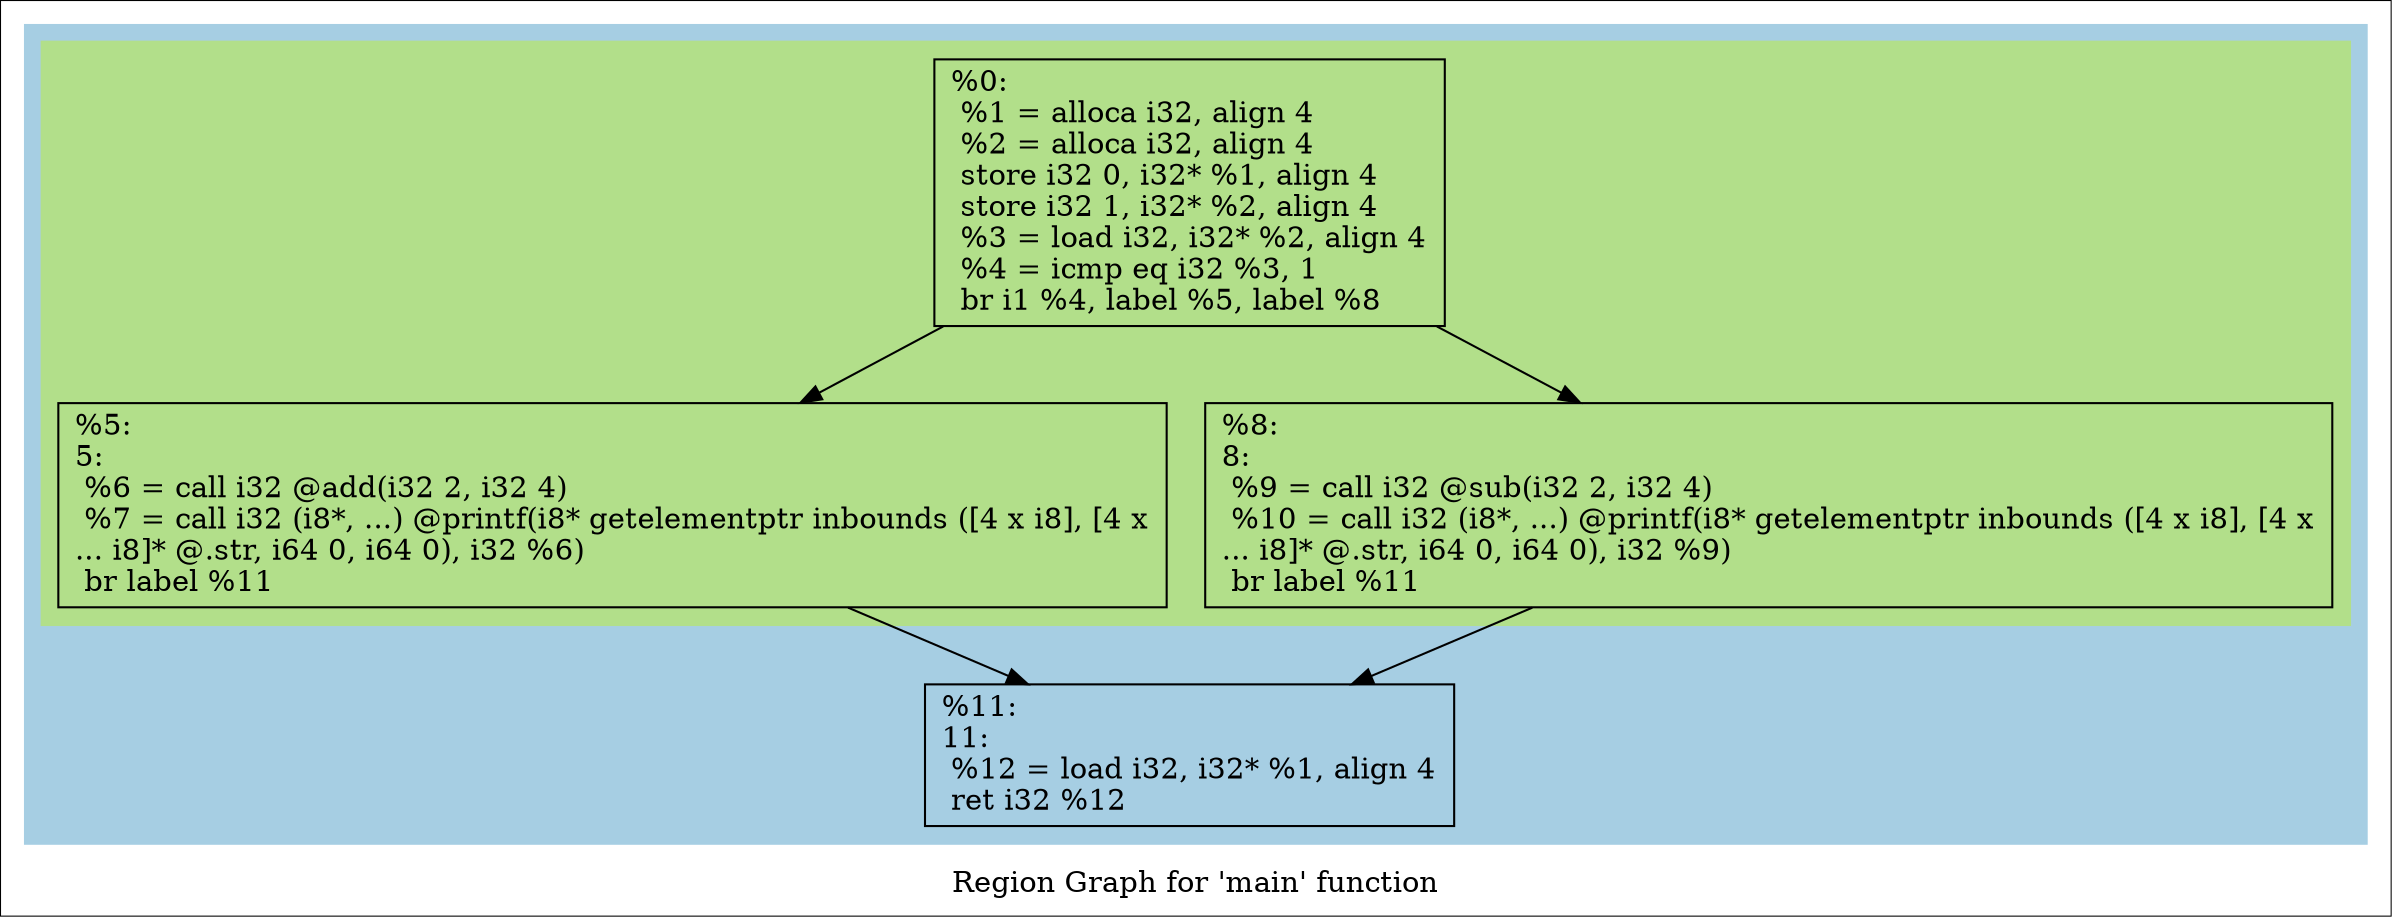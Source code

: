 digraph "Region Graph for 'main' function" {
	label="Region Graph for 'main' function";

	Node0x55893ce60630 [shape=record,label="{%0:\l  %1 = alloca i32, align 4\l  %2 = alloca i32, align 4\l  store i32 0, i32* %1, align 4\l  store i32 1, i32* %2, align 4\l  %3 = load i32, i32* %2, align 4\l  %4 = icmp eq i32 %3, 1\l  br i1 %4, label %5, label %8\l}"];
	Node0x55893ce60630 -> Node0x55893ce561a0;
	Node0x55893ce60630 -> Node0x55893ce602c0;
	Node0x55893ce561a0 [shape=record,label="{%5:\l5:                                                \l  %6 = call i32 @add(i32 2, i32 4)\l  %7 = call i32 (i8*, ...) @printf(i8* getelementptr inbounds ([4 x i8], [4 x\l... i8]* @.str, i64 0, i64 0), i32 %6)\l  br label %11\l}"];
	Node0x55893ce561a0 -> Node0x55893ce566c0;
	Node0x55893ce566c0 [shape=record,label="{%11:\l11:                                               \l  %12 = load i32, i32* %1, align 4\l  ret i32 %12\l}"];
	Node0x55893ce602c0 [shape=record,label="{%8:\l8:                                                \l  %9 = call i32 @sub(i32 2, i32 4)\l  %10 = call i32 (i8*, ...) @printf(i8* getelementptr inbounds ([4 x i8], [4 x\l... i8]* @.str, i64 0, i64 0), i32 %9)\l  br label %11\l}"];
	Node0x55893ce602c0 -> Node0x55893ce566c0;
	colorscheme = "paired12"
        subgraph cluster_0x55893ce5c540 {
          label = "";
          style = filled;
          color = 1
          subgraph cluster_0x55893ce5c380 {
            label = "";
            style = filled;
            color = 3
            Node0x55893ce60630;
            Node0x55893ce561a0;
            Node0x55893ce602c0;
          }
          Node0x55893ce566c0;
        }
}
